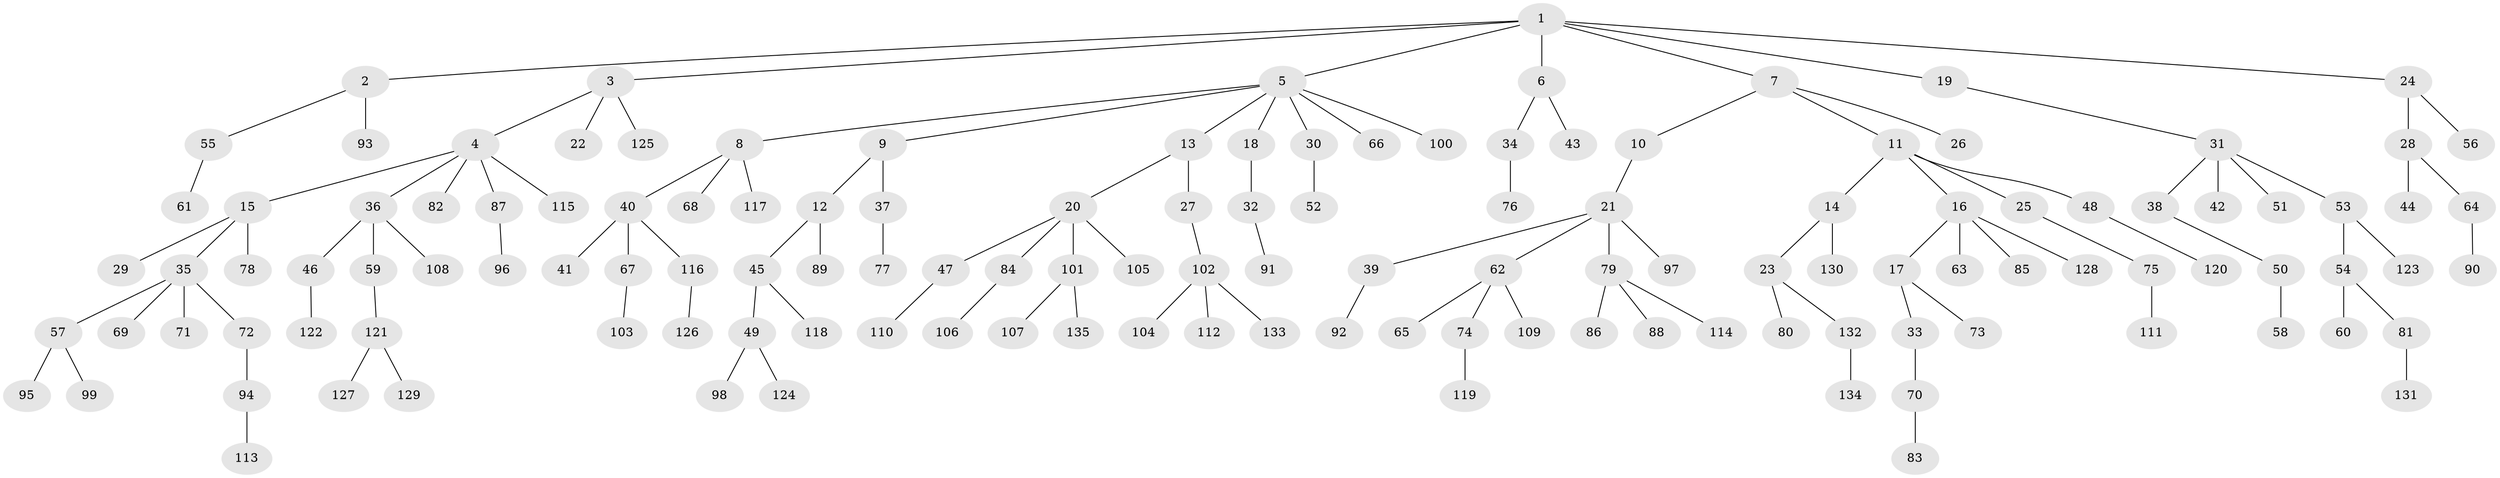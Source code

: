 // Generated by graph-tools (version 1.1) at 2025/11/02/27/25 16:11:25]
// undirected, 135 vertices, 134 edges
graph export_dot {
graph [start="1"]
  node [color=gray90,style=filled];
  1;
  2;
  3;
  4;
  5;
  6;
  7;
  8;
  9;
  10;
  11;
  12;
  13;
  14;
  15;
  16;
  17;
  18;
  19;
  20;
  21;
  22;
  23;
  24;
  25;
  26;
  27;
  28;
  29;
  30;
  31;
  32;
  33;
  34;
  35;
  36;
  37;
  38;
  39;
  40;
  41;
  42;
  43;
  44;
  45;
  46;
  47;
  48;
  49;
  50;
  51;
  52;
  53;
  54;
  55;
  56;
  57;
  58;
  59;
  60;
  61;
  62;
  63;
  64;
  65;
  66;
  67;
  68;
  69;
  70;
  71;
  72;
  73;
  74;
  75;
  76;
  77;
  78;
  79;
  80;
  81;
  82;
  83;
  84;
  85;
  86;
  87;
  88;
  89;
  90;
  91;
  92;
  93;
  94;
  95;
  96;
  97;
  98;
  99;
  100;
  101;
  102;
  103;
  104;
  105;
  106;
  107;
  108;
  109;
  110;
  111;
  112;
  113;
  114;
  115;
  116;
  117;
  118;
  119;
  120;
  121;
  122;
  123;
  124;
  125;
  126;
  127;
  128;
  129;
  130;
  131;
  132;
  133;
  134;
  135;
  1 -- 2;
  1 -- 3;
  1 -- 5;
  1 -- 6;
  1 -- 7;
  1 -- 19;
  1 -- 24;
  2 -- 55;
  2 -- 93;
  3 -- 4;
  3 -- 22;
  3 -- 125;
  4 -- 15;
  4 -- 36;
  4 -- 82;
  4 -- 87;
  4 -- 115;
  5 -- 8;
  5 -- 9;
  5 -- 13;
  5 -- 18;
  5 -- 30;
  5 -- 66;
  5 -- 100;
  6 -- 34;
  6 -- 43;
  7 -- 10;
  7 -- 11;
  7 -- 26;
  8 -- 40;
  8 -- 68;
  8 -- 117;
  9 -- 12;
  9 -- 37;
  10 -- 21;
  11 -- 14;
  11 -- 16;
  11 -- 25;
  11 -- 48;
  12 -- 45;
  12 -- 89;
  13 -- 20;
  13 -- 27;
  14 -- 23;
  14 -- 130;
  15 -- 29;
  15 -- 35;
  15 -- 78;
  16 -- 17;
  16 -- 63;
  16 -- 85;
  16 -- 128;
  17 -- 33;
  17 -- 73;
  18 -- 32;
  19 -- 31;
  20 -- 47;
  20 -- 84;
  20 -- 101;
  20 -- 105;
  21 -- 39;
  21 -- 62;
  21 -- 79;
  21 -- 97;
  23 -- 80;
  23 -- 132;
  24 -- 28;
  24 -- 56;
  25 -- 75;
  27 -- 102;
  28 -- 44;
  28 -- 64;
  30 -- 52;
  31 -- 38;
  31 -- 42;
  31 -- 51;
  31 -- 53;
  32 -- 91;
  33 -- 70;
  34 -- 76;
  35 -- 57;
  35 -- 69;
  35 -- 71;
  35 -- 72;
  36 -- 46;
  36 -- 59;
  36 -- 108;
  37 -- 77;
  38 -- 50;
  39 -- 92;
  40 -- 41;
  40 -- 67;
  40 -- 116;
  45 -- 49;
  45 -- 118;
  46 -- 122;
  47 -- 110;
  48 -- 120;
  49 -- 98;
  49 -- 124;
  50 -- 58;
  53 -- 54;
  53 -- 123;
  54 -- 60;
  54 -- 81;
  55 -- 61;
  57 -- 95;
  57 -- 99;
  59 -- 121;
  62 -- 65;
  62 -- 74;
  62 -- 109;
  64 -- 90;
  67 -- 103;
  70 -- 83;
  72 -- 94;
  74 -- 119;
  75 -- 111;
  79 -- 86;
  79 -- 88;
  79 -- 114;
  81 -- 131;
  84 -- 106;
  87 -- 96;
  94 -- 113;
  101 -- 107;
  101 -- 135;
  102 -- 104;
  102 -- 112;
  102 -- 133;
  116 -- 126;
  121 -- 127;
  121 -- 129;
  132 -- 134;
}
